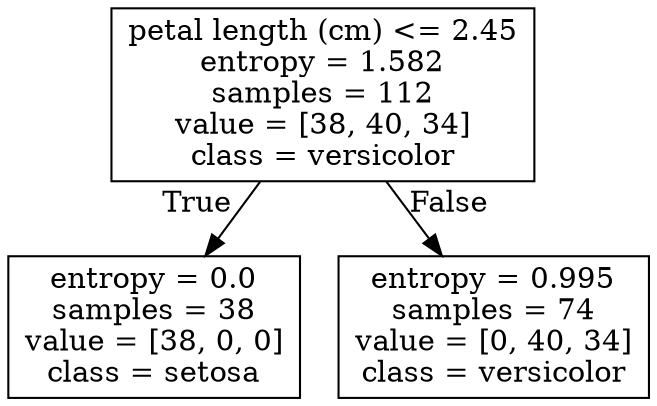 digraph Tree {
node [shape=box] ;
0 [label="petal length (cm) <= 2.45\nentropy = 1.582\nsamples = 112\nvalue = [38, 40, 34]\nclass = versicolor"] ;
1 [label="entropy = 0.0\nsamples = 38\nvalue = [38, 0, 0]\nclass = setosa"] ;
0 -> 1 [labeldistance=2.5, labelangle=45, headlabel="True"] ;
2 [label="entropy = 0.995\nsamples = 74\nvalue = [0, 40, 34]\nclass = versicolor"] ;
0 -> 2 [labeldistance=2.5, labelangle=-45, headlabel="False"] ;
}

